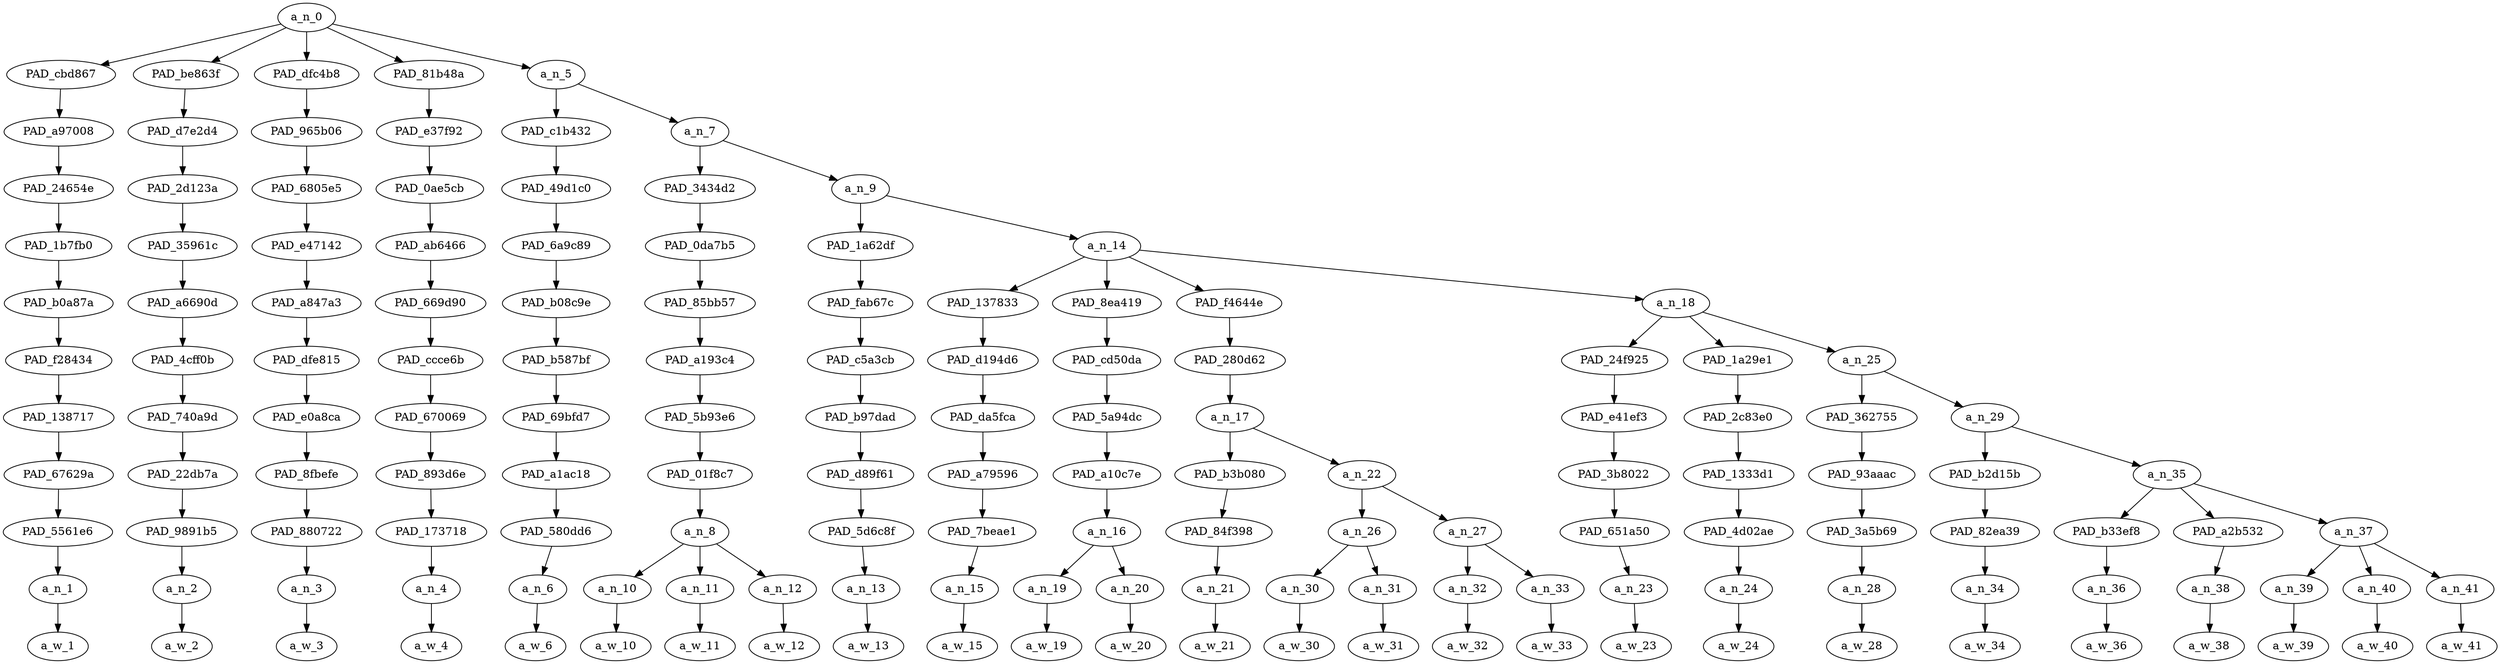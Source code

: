 strict digraph "" {
	a_n_0	[div_dir=1,
		index=0,
		level=11,
		pos="2.419791666666667,11!",
		text_span="[0, 1, 2, 3, 4, 5, 6, 7, 8, 9, 10, 11, 12, 13, 14, 15, 16, 17, 18, 19, 20, 21, 22, 23, 24, 25]",
		value=1.00000001];
	PAD_cbd867	[div_dir=1,
		index=0,
		level=10,
		pos="0.0,10!",
		text_span="[0]",
		value=0.03120487];
	a_n_0 -> PAD_cbd867;
	PAD_be863f	[div_dir=-1,
		index=1,
		level=10,
		pos="1.0,10!",
		text_span="[1]",
		value=0.02533373];
	a_n_0 -> PAD_be863f;
	PAD_dfc4b8	[div_dir=1,
		index=2,
		level=10,
		pos="2.0,10!",
		text_span="[2]",
		value=0.02347216];
	a_n_0 -> PAD_dfc4b8;
	PAD_81b48a	[div_dir=1,
		index=3,
		level=10,
		pos="3.0,10!",
		text_span="[3]",
		value=0.02764361];
	a_n_0 -> PAD_81b48a;
	a_n_5	[div_dir=1,
		index=4,
		level=10,
		pos="6.098958333333334,10!",
		text_span="[4, 5, 6, 7, 8, 9, 10, 11, 12, 13, 14, 15, 16, 17, 18, 19, 20, 21, 22, 23, 24, 25]",
		value=0.89140567];
	a_n_0 -> a_n_5;
	PAD_a97008	[div_dir=1,
		index=0,
		level=9,
		pos="0.0,9!",
		text_span="[0]",
		value=0.03120487];
	PAD_cbd867 -> PAD_a97008;
	PAD_24654e	[div_dir=1,
		index=0,
		level=8,
		pos="0.0,8!",
		text_span="[0]",
		value=0.03120487];
	PAD_a97008 -> PAD_24654e;
	PAD_1b7fb0	[div_dir=1,
		index=0,
		level=7,
		pos="0.0,7!",
		text_span="[0]",
		value=0.03120487];
	PAD_24654e -> PAD_1b7fb0;
	PAD_b0a87a	[div_dir=1,
		index=0,
		level=6,
		pos="0.0,6!",
		text_span="[0]",
		value=0.03120487];
	PAD_1b7fb0 -> PAD_b0a87a;
	PAD_f28434	[div_dir=1,
		index=0,
		level=5,
		pos="0.0,5!",
		text_span="[0]",
		value=0.03120487];
	PAD_b0a87a -> PAD_f28434;
	PAD_138717	[div_dir=1,
		index=0,
		level=4,
		pos="0.0,4!",
		text_span="[0]",
		value=0.03120487];
	PAD_f28434 -> PAD_138717;
	PAD_67629a	[div_dir=1,
		index=0,
		level=3,
		pos="0.0,3!",
		text_span="[0]",
		value=0.03120487];
	PAD_138717 -> PAD_67629a;
	PAD_5561e6	[div_dir=1,
		index=0,
		level=2,
		pos="0.0,2!",
		text_span="[0]",
		value=0.03120487];
	PAD_67629a -> PAD_5561e6;
	a_n_1	[div_dir=1,
		index=0,
		level=1,
		pos="0.0,1!",
		text_span="[0]",
		value=0.03120487];
	PAD_5561e6 -> a_n_1;
	a_w_1	[div_dir=0,
		index=0,
		level=0,
		pos="0,0!",
		text_span="[0]",
		value=is];
	a_n_1 -> a_w_1;
	PAD_d7e2d4	[div_dir=-1,
		index=1,
		level=9,
		pos="1.0,9!",
		text_span="[1]",
		value=0.02533373];
	PAD_be863f -> PAD_d7e2d4;
	PAD_2d123a	[div_dir=-1,
		index=1,
		level=8,
		pos="1.0,8!",
		text_span="[1]",
		value=0.02533373];
	PAD_d7e2d4 -> PAD_2d123a;
	PAD_35961c	[div_dir=-1,
		index=1,
		level=7,
		pos="1.0,7!",
		text_span="[1]",
		value=0.02533373];
	PAD_2d123a -> PAD_35961c;
	PAD_a6690d	[div_dir=-1,
		index=1,
		level=6,
		pos="1.0,6!",
		text_span="[1]",
		value=0.02533373];
	PAD_35961c -> PAD_a6690d;
	PAD_4cff0b	[div_dir=-1,
		index=1,
		level=5,
		pos="1.0,5!",
		text_span="[1]",
		value=0.02533373];
	PAD_a6690d -> PAD_4cff0b;
	PAD_740a9d	[div_dir=-1,
		index=1,
		level=4,
		pos="1.0,4!",
		text_span="[1]",
		value=0.02533373];
	PAD_4cff0b -> PAD_740a9d;
	PAD_22db7a	[div_dir=-1,
		index=1,
		level=3,
		pos="1.0,3!",
		text_span="[1]",
		value=0.02533373];
	PAD_740a9d -> PAD_22db7a;
	PAD_9891b5	[div_dir=-1,
		index=1,
		level=2,
		pos="1.0,2!",
		text_span="[1]",
		value=0.02533373];
	PAD_22db7a -> PAD_9891b5;
	a_n_2	[div_dir=-1,
		index=1,
		level=1,
		pos="1.0,1!",
		text_span="[1]",
		value=0.02533373];
	PAD_9891b5 -> a_n_2;
	a_w_2	[div_dir=0,
		index=1,
		level=0,
		pos="1,0!",
		text_span="[1]",
		value=not];
	a_n_2 -> a_w_2;
	PAD_965b06	[div_dir=1,
		index=2,
		level=9,
		pos="2.0,9!",
		text_span="[2]",
		value=0.02347216];
	PAD_dfc4b8 -> PAD_965b06;
	PAD_6805e5	[div_dir=1,
		index=2,
		level=8,
		pos="2.0,8!",
		text_span="[2]",
		value=0.02347216];
	PAD_965b06 -> PAD_6805e5;
	PAD_e47142	[div_dir=1,
		index=2,
		level=7,
		pos="2.0,7!",
		text_span="[2]",
		value=0.02347216];
	PAD_6805e5 -> PAD_e47142;
	PAD_a847a3	[div_dir=1,
		index=2,
		level=6,
		pos="2.0,6!",
		text_span="[2]",
		value=0.02347216];
	PAD_e47142 -> PAD_a847a3;
	PAD_dfe815	[div_dir=1,
		index=2,
		level=5,
		pos="2.0,5!",
		text_span="[2]",
		value=0.02347216];
	PAD_a847a3 -> PAD_dfe815;
	PAD_e0a8ca	[div_dir=1,
		index=2,
		level=4,
		pos="2.0,4!",
		text_span="[2]",
		value=0.02347216];
	PAD_dfe815 -> PAD_e0a8ca;
	PAD_8fbefe	[div_dir=1,
		index=2,
		level=3,
		pos="2.0,3!",
		text_span="[2]",
		value=0.02347216];
	PAD_e0a8ca -> PAD_8fbefe;
	PAD_880722	[div_dir=1,
		index=2,
		level=2,
		pos="2.0,2!",
		text_span="[2]",
		value=0.02347216];
	PAD_8fbefe -> PAD_880722;
	a_n_3	[div_dir=1,
		index=2,
		level=1,
		pos="2.0,1!",
		text_span="[2]",
		value=0.02347216];
	PAD_880722 -> a_n_3;
	a_w_3	[div_dir=0,
		index=2,
		level=0,
		pos="2,0!",
		text_span="[2]",
		value=it];
	a_n_3 -> a_w_3;
	PAD_e37f92	[div_dir=1,
		index=3,
		level=9,
		pos="3.0,9!",
		text_span="[3]",
		value=0.02764361];
	PAD_81b48a -> PAD_e37f92;
	PAD_0ae5cb	[div_dir=1,
		index=3,
		level=8,
		pos="3.0,8!",
		text_span="[3]",
		value=0.02764361];
	PAD_e37f92 -> PAD_0ae5cb;
	PAD_ab6466	[div_dir=1,
		index=3,
		level=7,
		pos="3.0,7!",
		text_span="[3]",
		value=0.02764361];
	PAD_0ae5cb -> PAD_ab6466;
	PAD_669d90	[div_dir=1,
		index=3,
		level=6,
		pos="3.0,6!",
		text_span="[3]",
		value=0.02764361];
	PAD_ab6466 -> PAD_669d90;
	PAD_ccce6b	[div_dir=1,
		index=3,
		level=5,
		pos="3.0,5!",
		text_span="[3]",
		value=0.02764361];
	PAD_669d90 -> PAD_ccce6b;
	PAD_670069	[div_dir=1,
		index=3,
		level=4,
		pos="3.0,4!",
		text_span="[3]",
		value=0.02764361];
	PAD_ccce6b -> PAD_670069;
	PAD_893d6e	[div_dir=1,
		index=3,
		level=3,
		pos="3.0,3!",
		text_span="[3]",
		value=0.02764361];
	PAD_670069 -> PAD_893d6e;
	PAD_173718	[div_dir=1,
		index=3,
		level=2,
		pos="3.0,2!",
		text_span="[3]",
		value=0.02764361];
	PAD_893d6e -> PAD_173718;
	a_n_4	[div_dir=1,
		index=3,
		level=1,
		pos="3.0,1!",
		text_span="[3]",
		value=0.02764361];
	PAD_173718 -> a_n_4;
	a_w_4	[div_dir=0,
		index=3,
		level=0,
		pos="3,0!",
		text_span="[3]",
		value=nice];
	a_n_4 -> a_w_4;
	PAD_c1b432	[div_dir=1,
		index=4,
		level=9,
		pos="4.0,9!",
		text_span="[4]",
		value=0.02241586];
	a_n_5 -> PAD_c1b432;
	a_n_7	[div_dir=1,
		index=5,
		level=9,
		pos="8.197916666666668,9!",
		text_span="[5, 6, 7, 8, 9, 10, 11, 12, 13, 14, 15, 16, 17, 18, 19, 20, 21, 22, 23, 24, 25]",
		value=0.86809436];
	a_n_5 -> a_n_7;
	PAD_49d1c0	[div_dir=1,
		index=4,
		level=8,
		pos="4.0,8!",
		text_span="[4]",
		value=0.02241586];
	PAD_c1b432 -> PAD_49d1c0;
	PAD_6a9c89	[div_dir=1,
		index=4,
		level=7,
		pos="4.0,7!",
		text_span="[4]",
		value=0.02241586];
	PAD_49d1c0 -> PAD_6a9c89;
	PAD_b08c9e	[div_dir=1,
		index=4,
		level=6,
		pos="4.0,6!",
		text_span="[4]",
		value=0.02241586];
	PAD_6a9c89 -> PAD_b08c9e;
	PAD_b587bf	[div_dir=1,
		index=4,
		level=5,
		pos="4.0,5!",
		text_span="[4]",
		value=0.02241586];
	PAD_b08c9e -> PAD_b587bf;
	PAD_69bfd7	[div_dir=1,
		index=4,
		level=4,
		pos="4.0,4!",
		text_span="[4]",
		value=0.02241586];
	PAD_b587bf -> PAD_69bfd7;
	PAD_a1ac18	[div_dir=1,
		index=4,
		level=3,
		pos="4.0,3!",
		text_span="[4]",
		value=0.02241586];
	PAD_69bfd7 -> PAD_a1ac18;
	PAD_580dd6	[div_dir=1,
		index=4,
		level=2,
		pos="4.0,2!",
		text_span="[4]",
		value=0.02241586];
	PAD_a1ac18 -> PAD_580dd6;
	a_n_6	[div_dir=1,
		index=4,
		level=1,
		pos="4.0,1!",
		text_span="[4]",
		value=0.02241586];
	PAD_580dd6 -> a_n_6;
	a_w_6	[div_dir=0,
		index=4,
		level=0,
		pos="4,0!",
		text_span="[4]",
		value=for];
	a_n_6 -> a_w_6;
	PAD_3434d2	[div_dir=1,
		index=5,
		level=8,
		pos="6.0,8!",
		text_span="[5, 6, 7]",
		value=0.30485311];
	a_n_7 -> PAD_3434d2;
	a_n_9	[div_dir=1,
		index=6,
		level=8,
		pos="10.395833333333334,8!",
		text_span="[8, 9, 10, 11, 12, 13, 14, 15, 16, 17, 18, 19, 20, 21, 22, 23, 24, 25]",
		value=0.56235213];
	a_n_7 -> a_n_9;
	PAD_0da7b5	[div_dir=1,
		index=5,
		level=7,
		pos="6.0,7!",
		text_span="[5, 6, 7]",
		value=0.30485311];
	PAD_3434d2 -> PAD_0da7b5;
	PAD_85bb57	[div_dir=1,
		index=5,
		level=6,
		pos="6.0,6!",
		text_span="[5, 6, 7]",
		value=0.30485311];
	PAD_0da7b5 -> PAD_85bb57;
	PAD_a193c4	[div_dir=1,
		index=5,
		level=5,
		pos="6.0,5!",
		text_span="[5, 6, 7]",
		value=0.30485311];
	PAD_85bb57 -> PAD_a193c4;
	PAD_5b93e6	[div_dir=1,
		index=5,
		level=4,
		pos="6.0,4!",
		text_span="[5, 6, 7]",
		value=0.30485311];
	PAD_a193c4 -> PAD_5b93e6;
	PAD_01f8c7	[div_dir=1,
		index=5,
		level=3,
		pos="6.0,3!",
		text_span="[5, 6, 7]",
		value=0.30485311];
	PAD_5b93e6 -> PAD_01f8c7;
	a_n_8	[div_dir=1,
		index=5,
		level=2,
		pos="6.0,2!",
		text_span="[5, 6, 7]",
		value=0.30485311];
	PAD_01f8c7 -> a_n_8;
	a_n_10	[div_dir=1,
		index=5,
		level=1,
		pos="5.0,1!",
		text_span="[5]",
		value=0.02443812];
	a_n_8 -> a_n_10;
	a_n_11	[div_dir=1,
		index=6,
		level=1,
		pos="6.0,1!",
		text_span="[6]",
		value=0.05048872];
	a_n_8 -> a_n_11;
	a_n_12	[div_dir=1,
		index=7,
		level=1,
		pos="7.0,1!",
		text_span="[7]",
		value=0.22886487];
	a_n_8 -> a_n_12;
	a_w_10	[div_dir=0,
		index=5,
		level=0,
		pos="5,0!",
		text_span="[5]",
		value=the];
	a_n_10 -> a_w_10;
	a_w_11	[div_dir=0,
		index=6,
		level=0,
		pos="6,0!",
		text_span="[6]",
		value=fuzzy];
	a_n_11 -> a_w_11;
	a_w_12	[div_dir=0,
		index=7,
		level=0,
		pos="7,0!",
		text_span="[7]",
		value=muzzies];
	a_n_12 -> a_w_12;
	PAD_1a62df	[div_dir=1,
		index=6,
		level=7,
		pos="8.0,7!",
		text_span="[8]",
		value=0.02367790];
	a_n_9 -> PAD_1a62df;
	a_n_14	[div_dir=1,
		index=7,
		level=7,
		pos="12.791666666666668,7!",
		text_span="[9, 10, 11, 12, 13, 14, 15, 16, 17, 18, 19, 20, 21, 22, 23, 24, 25]",
		value=0.53823273];
	a_n_9 -> a_n_14;
	PAD_fab67c	[div_dir=1,
		index=6,
		level=6,
		pos="8.0,6!",
		text_span="[8]",
		value=0.02367790];
	PAD_1a62df -> PAD_fab67c;
	PAD_c5a3cb	[div_dir=1,
		index=6,
		level=5,
		pos="8.0,5!",
		text_span="[8]",
		value=0.02367790];
	PAD_fab67c -> PAD_c5a3cb;
	PAD_b97dad	[div_dir=1,
		index=6,
		level=4,
		pos="8.0,4!",
		text_span="[8]",
		value=0.02367790];
	PAD_c5a3cb -> PAD_b97dad;
	PAD_d89f61	[div_dir=1,
		index=6,
		level=3,
		pos="8.0,3!",
		text_span="[8]",
		value=0.02367790];
	PAD_b97dad -> PAD_d89f61;
	PAD_5d6c8f	[div_dir=1,
		index=6,
		level=2,
		pos="8.0,2!",
		text_span="[8]",
		value=0.02367790];
	PAD_d89f61 -> PAD_5d6c8f;
	a_n_13	[div_dir=1,
		index=8,
		level=1,
		pos="8.0,1!",
		text_span="[8]",
		value=0.02367790];
	PAD_5d6c8f -> a_n_13;
	a_w_13	[div_dir=0,
		index=8,
		level=0,
		pos="8,0!",
		text_span="[8]",
		value=to];
	a_n_13 -> a_w_13;
	PAD_137833	[div_dir=-1,
		index=7,
		level=6,
		pos="9.0,6!",
		text_span="[9]",
		value=0.02323096];
	a_n_14 -> PAD_137833;
	PAD_8ea419	[div_dir=1,
		index=8,
		level=6,
		pos="10.5,6!",
		text_span="[10, 11]",
		value=0.05692101];
	a_n_14 -> PAD_8ea419;
	PAD_f4644e	[div_dir=1,
		index=9,
		level=6,
		pos="13.25,6!",
		text_span="[12, 13, 14, 15, 16]",
		value=0.15986414];
	a_n_14 -> PAD_f4644e;
	a_n_18	[div_dir=1,
		index=10,
		level=6,
		pos="18.416666666666668,6!",
		text_span="[17, 18, 19, 20, 21, 22, 23, 24, 25]",
		value=0.29777256];
	a_n_14 -> a_n_18;
	PAD_d194d6	[div_dir=-1,
		index=7,
		level=5,
		pos="9.0,5!",
		text_span="[9]",
		value=0.02323096];
	PAD_137833 -> PAD_d194d6;
	PAD_da5fca	[div_dir=-1,
		index=7,
		level=4,
		pos="9.0,4!",
		text_span="[9]",
		value=0.02323096];
	PAD_d194d6 -> PAD_da5fca;
	PAD_a79596	[div_dir=-1,
		index=7,
		level=3,
		pos="9.0,3!",
		text_span="[9]",
		value=0.02323096];
	PAD_da5fca -> PAD_a79596;
	PAD_7beae1	[div_dir=-1,
		index=7,
		level=2,
		pos="9.0,2!",
		text_span="[9]",
		value=0.02323096];
	PAD_a79596 -> PAD_7beae1;
	a_n_15	[div_dir=-1,
		index=9,
		level=1,
		pos="9.0,1!",
		text_span="[9]",
		value=0.02323096];
	PAD_7beae1 -> a_n_15;
	a_w_15	[div_dir=0,
		index=9,
		level=0,
		pos="9,0!",
		text_span="[9]",
		value=receive];
	a_n_15 -> a_w_15;
	PAD_cd50da	[div_dir=1,
		index=8,
		level=5,
		pos="10.5,5!",
		text_span="[10, 11]",
		value=0.05692101];
	PAD_8ea419 -> PAD_cd50da;
	PAD_5a94dc	[div_dir=1,
		index=8,
		level=4,
		pos="10.5,4!",
		text_span="[10, 11]",
		value=0.05692101];
	PAD_cd50da -> PAD_5a94dc;
	PAD_a10c7e	[div_dir=1,
		index=8,
		level=3,
		pos="10.5,3!",
		text_span="[10, 11]",
		value=0.05692101];
	PAD_5a94dc -> PAD_a10c7e;
	a_n_16	[div_dir=1,
		index=8,
		level=2,
		pos="10.5,2!",
		text_span="[10, 11]",
		value=0.05692101];
	PAD_a10c7e -> a_n_16;
	a_n_19	[div_dir=1,
		index=10,
		level=1,
		pos="10.0,1!",
		text_span="[10]",
		value=0.02660706];
	a_n_16 -> a_n_19;
	a_n_20	[div_dir=1,
		index=11,
		level=1,
		pos="11.0,1!",
		text_span="[11]",
		value=0.03012080];
	a_n_16 -> a_n_20;
	a_w_19	[div_dir=0,
		index=10,
		level=0,
		pos="10,0!",
		text_span="[10]",
		value=free];
	a_n_19 -> a_w_19;
	a_w_20	[div_dir=0,
		index=11,
		level=0,
		pos="11,0!",
		text_span="[11]",
		value=resources];
	a_n_20 -> a_w_20;
	PAD_280d62	[div_dir=1,
		index=9,
		level=5,
		pos="13.25,5!",
		text_span="[12, 13, 14, 15, 16]",
		value=0.15986414];
	PAD_f4644e -> PAD_280d62;
	a_n_17	[div_dir=1,
		index=9,
		level=4,
		pos="13.25,4!",
		text_span="[12, 13, 14, 15, 16]",
		value=0.15986414];
	PAD_280d62 -> a_n_17;
	PAD_b3b080	[div_dir=1,
		index=9,
		level=3,
		pos="12.0,3!",
		text_span="[12]",
		value=0.01973443];
	a_n_17 -> PAD_b3b080;
	a_n_22	[div_dir=1,
		index=10,
		level=3,
		pos="14.5,3!",
		text_span="[13, 14, 15, 16]",
		value=0.13980894];
	a_n_17 -> a_n_22;
	PAD_84f398	[div_dir=1,
		index=9,
		level=2,
		pos="12.0,2!",
		text_span="[12]",
		value=0.01973443];
	PAD_b3b080 -> PAD_84f398;
	a_n_21	[div_dir=1,
		index=12,
		level=1,
		pos="12.0,1!",
		text_span="[12]",
		value=0.01973443];
	PAD_84f398 -> a_n_21;
	a_w_21	[div_dir=0,
		index=12,
		level=0,
		pos="12,0!",
		text_span="[12]",
		value=at];
	a_n_21 -> a_w_21;
	a_n_26	[div_dir=1,
		index=10,
		level=2,
		pos="13.5,2!",
		text_span="[13, 14]",
		value=0.04422284];
	a_n_22 -> a_n_26;
	a_n_27	[div_dir=1,
		index=11,
		level=2,
		pos="15.5,2!",
		text_span="[15, 16]",
		value=0.09523693];
	a_n_22 -> a_n_27;
	a_n_30	[div_dir=1,
		index=13,
		level=1,
		pos="13.0,1!",
		text_span="[13]",
		value=0.01922202];
	a_n_26 -> a_n_30;
	a_n_31	[div_dir=-1,
		index=14,
		level=1,
		pos="14.0,1!",
		text_span="[14]",
		value=0.02493213];
	a_n_26 -> a_n_31;
	a_w_30	[div_dir=0,
		index=13,
		level=0,
		pos="13,0!",
		text_span="[13]",
		value=the1];
	a_n_30 -> a_w_30;
	a_w_31	[div_dir=0,
		index=14,
		level=0,
		pos="14,0!",
		text_span="[14]",
		value=expense];
	a_n_31 -> a_w_31;
	a_n_32	[div_dir=-1,
		index=15,
		level=1,
		pos="15.0,1!",
		text_span="[15]",
		value=0.02531944];
	a_n_27 -> a_n_32;
	a_n_33	[div_dir=1,
		index=16,
		level=1,
		pos="16.0,1!",
		text_span="[16]",
		value=0.06948697];
	a_n_27 -> a_n_33;
	a_w_32	[div_dir=0,
		index=15,
		level=0,
		pos="15,0!",
		text_span="[15]",
		value=of];
	a_n_32 -> a_w_32;
	a_w_33	[div_dir=0,
		index=16,
		level=0,
		pos="16,0!",
		text_span="[16]",
		value=europeans];
	a_n_33 -> a_w_33;
	PAD_24f925	[div_dir=1,
		index=10,
		level=5,
		pos="17.0,5!",
		text_span="[17]",
		value=0.02339257];
	a_n_18 -> PAD_24f925;
	PAD_1a29e1	[div_dir=1,
		index=11,
		level=5,
		pos="18.0,5!",
		text_span="[18]",
		value=0.02015997];
	a_n_18 -> PAD_1a29e1;
	a_n_25	[div_dir=1,
		index=12,
		level=5,
		pos="20.25,5!",
		text_span="[19, 20, 21, 22, 23, 24, 25]",
		value=0.25392889];
	a_n_18 -> a_n_25;
	PAD_e41ef3	[div_dir=1,
		index=10,
		level=4,
		pos="17.0,4!",
		text_span="[17]",
		value=0.02339257];
	PAD_24f925 -> PAD_e41ef3;
	PAD_3b8022	[div_dir=1,
		index=11,
		level=3,
		pos="17.0,3!",
		text_span="[17]",
		value=0.02339257];
	PAD_e41ef3 -> PAD_3b8022;
	PAD_651a50	[div_dir=1,
		index=12,
		level=2,
		pos="17.0,2!",
		text_span="[17]",
		value=0.02339257];
	PAD_3b8022 -> PAD_651a50;
	a_n_23	[div_dir=1,
		index=17,
		level=1,
		pos="17.0,1!",
		text_span="[17]",
		value=0.02339257];
	PAD_651a50 -> a_n_23;
	a_w_23	[div_dir=0,
		index=17,
		level=0,
		pos="17,0!",
		text_span="[17]",
		value=so];
	a_n_23 -> a_w_23;
	PAD_2c83e0	[div_dir=1,
		index=11,
		level=4,
		pos="18.0,4!",
		text_span="[18]",
		value=0.02015997];
	PAD_1a29e1 -> PAD_2c83e0;
	PAD_1333d1	[div_dir=1,
		index=12,
		level=3,
		pos="18.0,3!",
		text_span="[18]",
		value=0.02015997];
	PAD_2c83e0 -> PAD_1333d1;
	PAD_4d02ae	[div_dir=1,
		index=13,
		level=2,
		pos="18.0,2!",
		text_span="[18]",
		value=0.02015997];
	PAD_1333d1 -> PAD_4d02ae;
	a_n_24	[div_dir=1,
		index=18,
		level=1,
		pos="18.0,1!",
		text_span="[18]",
		value=0.02015997];
	PAD_4d02ae -> a_n_24;
	a_w_24	[div_dir=0,
		index=18,
		level=0,
		pos="18,0!",
		text_span="[18]",
		value=that];
	a_n_24 -> a_w_24;
	PAD_362755	[div_dir=1,
		index=12,
		level=4,
		pos="19.0,4!",
		text_span="[19]",
		value=0.02348429];
	a_n_25 -> PAD_362755;
	a_n_29	[div_dir=1,
		index=13,
		level=4,
		pos="21.5,4!",
		text_span="[20, 21, 22, 23, 24, 25]",
		value=0.23016739];
	a_n_25 -> a_n_29;
	PAD_93aaac	[div_dir=1,
		index=13,
		level=3,
		pos="19.0,3!",
		text_span="[19]",
		value=0.02348429];
	PAD_362755 -> PAD_93aaac;
	PAD_3a5b69	[div_dir=1,
		index=14,
		level=2,
		pos="19.0,2!",
		text_span="[19]",
		value=0.02348429];
	PAD_93aaac -> PAD_3a5b69;
	a_n_28	[div_dir=1,
		index=19,
		level=1,
		pos="19.0,1!",
		text_span="[19]",
		value=0.02348429];
	PAD_3a5b69 -> a_n_28;
	a_w_28	[div_dir=0,
		index=19,
		level=0,
		pos="19,0!",
		text_span="[19]",
		value=they];
	a_n_28 -> a_w_28;
	PAD_b2d15b	[div_dir=1,
		index=14,
		level=3,
		pos="20.0,3!",
		text_span="[20]",
		value=0.02264474];
	a_n_29 -> PAD_b2d15b;
	a_n_35	[div_dir=1,
		index=15,
		level=3,
		pos="23.0,3!",
		text_span="[21, 22, 23, 24, 25]",
		value=0.20726242];
	a_n_29 -> a_n_35;
	PAD_82ea39	[div_dir=1,
		index=15,
		level=2,
		pos="20.0,2!",
		text_span="[20]",
		value=0.02264474];
	PAD_b2d15b -> PAD_82ea39;
	a_n_34	[div_dir=1,
		index=20,
		level=1,
		pos="20.0,1!",
		text_span="[20]",
		value=0.02264474];
	PAD_82ea39 -> a_n_34;
	a_w_34	[div_dir=0,
		index=20,
		level=0,
		pos="20,0!",
		text_span="[20]",
		value=can];
	a_n_34 -> a_w_34;
	PAD_b33ef8	[div_dir=1,
		index=16,
		level=2,
		pos="21.0,2!",
		text_span="[21]",
		value=0.03420553];
	a_n_35 -> PAD_b33ef8;
	PAD_a2b532	[div_dir=1,
		index=18,
		level=2,
		pos="25.0,2!",
		text_span="[25]",
		value=0.04535719];
	a_n_35 -> PAD_a2b532;
	a_n_37	[div_dir=1,
		index=17,
		level=2,
		pos="23.0,2!",
		text_span="[22, 23, 24]",
		value=0.12748281];
	a_n_35 -> a_n_37;
	a_n_36	[div_dir=1,
		index=21,
		level=1,
		pos="21.0,1!",
		text_span="[21]",
		value=0.03420553];
	PAD_b33ef8 -> a_n_36;
	a_w_36	[div_dir=0,
		index=21,
		level=0,
		pos="21,0!",
		text_span="[21]",
		value=render];
	a_n_36 -> a_w_36;
	a_n_38	[div_dir=1,
		index=25,
		level=1,
		pos="25.0,1!",
		text_span="[25]",
		value=0.04535719];
	PAD_a2b532 -> a_n_38;
	a_w_38	[div_dir=0,
		index=25,
		level=0,
		pos="25,0!",
		text_span="[25]",
		value=extinct];
	a_n_38 -> a_w_38;
	a_n_39	[div_dir=1,
		index=22,
		level=1,
		pos="22.0,1!",
		text_span="[22]",
		value=0.04029055];
	a_n_37 -> a_n_39;
	a_n_40	[div_dir=-1,
		index=23,
		level=1,
		pos="23.0,1!",
		text_span="[23]",
		value=0.05164229];
	a_n_37 -> a_n_40;
	a_n_41	[div_dir=1,
		index=24,
		level=1,
		pos="24.0,1!",
		text_span="[24]",
		value=0.03551506];
	a_n_37 -> a_n_41;
	a_w_39	[div_dir=0,
		index=22,
		level=0,
		pos="22,0!",
		text_span="[22]",
		value=those];
	a_n_39 -> a_w_39;
	a_w_40	[div_dir=0,
		index=23,
		level=0,
		pos="23,0!",
		text_span="[23]",
		value=charitable];
	a_n_40 -> a_w_40;
	a_w_41	[div_dir=0,
		index=24,
		level=0,
		pos="24,0!",
		text_span="[24]",
		value=people];
	a_n_41 -> a_w_41;
}
